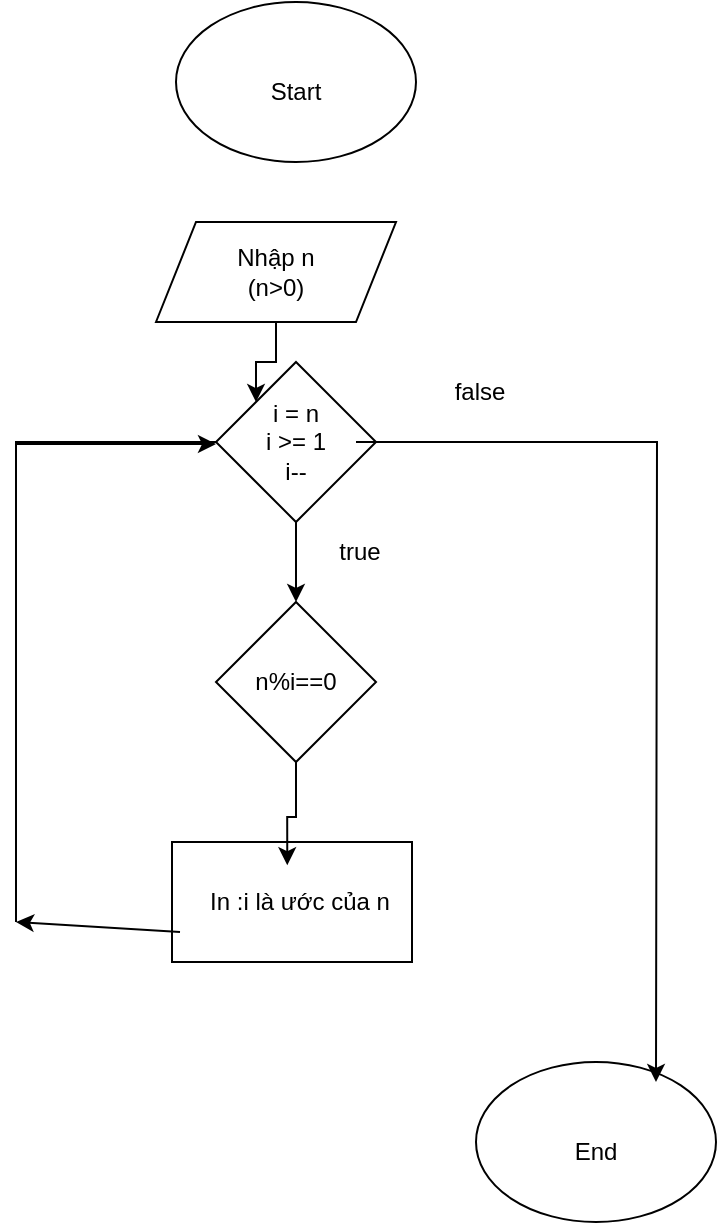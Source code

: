 <mxfile version="25.0.3">
  <diagram id="C5RBs43oDa-KdzZeNtuy" name="Page-1">
    <mxGraphModel dx="1042" dy="535" grid="1" gridSize="10" guides="1" tooltips="1" connect="1" arrows="1" fold="1" page="1" pageScale="1" pageWidth="827" pageHeight="1169" math="0" shadow="0">
      <root>
        <mxCell id="WIyWlLk6GJQsqaUBKTNV-0" />
        <mxCell id="WIyWlLk6GJQsqaUBKTNV-1" parent="WIyWlLk6GJQsqaUBKTNV-0" />
        <mxCell id="bkhnPEVlWW_FNbbbSNU9-11" value="" style="ellipse;whiteSpace=wrap;html=1;" vertex="1" parent="WIyWlLk6GJQsqaUBKTNV-1">
          <mxGeometry x="240" y="20" width="120" height="80" as="geometry" />
        </mxCell>
        <mxCell id="bkhnPEVlWW_FNbbbSNU9-12" value="Start" style="text;strokeColor=none;align=center;fillColor=none;html=1;verticalAlign=middle;whiteSpace=wrap;rounded=0;" vertex="1" parent="WIyWlLk6GJQsqaUBKTNV-1">
          <mxGeometry x="270" y="50" width="60" height="30" as="geometry" />
        </mxCell>
        <mxCell id="bkhnPEVlWW_FNbbbSNU9-13" value="" style="ellipse;whiteSpace=wrap;html=1;" vertex="1" parent="WIyWlLk6GJQsqaUBKTNV-1">
          <mxGeometry x="390" y="550" width="120" height="80" as="geometry" />
        </mxCell>
        <mxCell id="bkhnPEVlWW_FNbbbSNU9-14" value="End" style="text;strokeColor=none;align=center;fillColor=none;html=1;verticalAlign=middle;whiteSpace=wrap;rounded=0;" vertex="1" parent="WIyWlLk6GJQsqaUBKTNV-1">
          <mxGeometry x="420" y="580" width="60" height="30" as="geometry" />
        </mxCell>
        <mxCell id="bkhnPEVlWW_FNbbbSNU9-30" style="edgeStyle=orthogonalEdgeStyle;rounded=0;orthogonalLoop=1;jettySize=auto;html=1;entryX=0;entryY=0;entryDx=0;entryDy=0;" edge="1" parent="WIyWlLk6GJQsqaUBKTNV-1" source="bkhnPEVlWW_FNbbbSNU9-15" target="bkhnPEVlWW_FNbbbSNU9-17">
          <mxGeometry relative="1" as="geometry" />
        </mxCell>
        <mxCell id="bkhnPEVlWW_FNbbbSNU9-15" value="" style="shape=parallelogram;perimeter=parallelogramPerimeter;whiteSpace=wrap;html=1;fixedSize=1;" vertex="1" parent="WIyWlLk6GJQsqaUBKTNV-1">
          <mxGeometry x="230" y="130" width="120" height="50" as="geometry" />
        </mxCell>
        <mxCell id="bkhnPEVlWW_FNbbbSNU9-16" value="Nhập n (n&amp;gt;0)" style="text;strokeColor=none;align=center;fillColor=none;html=1;verticalAlign=middle;whiteSpace=wrap;rounded=0;" vertex="1" parent="WIyWlLk6GJQsqaUBKTNV-1">
          <mxGeometry x="260" y="140" width="60" height="30" as="geometry" />
        </mxCell>
        <mxCell id="bkhnPEVlWW_FNbbbSNU9-24" style="edgeStyle=orthogonalEdgeStyle;rounded=0;orthogonalLoop=1;jettySize=auto;html=1;entryX=0.5;entryY=0;entryDx=0;entryDy=0;" edge="1" parent="WIyWlLk6GJQsqaUBKTNV-1" source="bkhnPEVlWW_FNbbbSNU9-17" target="bkhnPEVlWW_FNbbbSNU9-19">
          <mxGeometry relative="1" as="geometry" />
        </mxCell>
        <mxCell id="bkhnPEVlWW_FNbbbSNU9-17" value="" style="rhombus;whiteSpace=wrap;html=1;" vertex="1" parent="WIyWlLk6GJQsqaUBKTNV-1">
          <mxGeometry x="260" y="200" width="80" height="80" as="geometry" />
        </mxCell>
        <mxCell id="bkhnPEVlWW_FNbbbSNU9-23" style="edgeStyle=orthogonalEdgeStyle;rounded=0;orthogonalLoop=1;jettySize=auto;html=1;" edge="1" parent="WIyWlLk6GJQsqaUBKTNV-1" source="bkhnPEVlWW_FNbbbSNU9-18">
          <mxGeometry relative="1" as="geometry">
            <mxPoint x="480" y="560" as="targetPoint" />
          </mxGeometry>
        </mxCell>
        <mxCell id="bkhnPEVlWW_FNbbbSNU9-18" value="i = n&lt;br&gt;i &amp;gt;= 1&lt;br&gt;i--" style="text;strokeColor=none;align=center;fillColor=none;html=1;verticalAlign=middle;whiteSpace=wrap;rounded=0;" vertex="1" parent="WIyWlLk6GJQsqaUBKTNV-1">
          <mxGeometry x="270" y="225" width="60" height="30" as="geometry" />
        </mxCell>
        <mxCell id="bkhnPEVlWW_FNbbbSNU9-19" value="" style="rhombus;whiteSpace=wrap;html=1;" vertex="1" parent="WIyWlLk6GJQsqaUBKTNV-1">
          <mxGeometry x="260" y="320" width="80" height="80" as="geometry" />
        </mxCell>
        <mxCell id="bkhnPEVlWW_FNbbbSNU9-20" value="n%i==0" style="text;strokeColor=none;align=center;fillColor=none;html=1;verticalAlign=middle;whiteSpace=wrap;rounded=0;" vertex="1" parent="WIyWlLk6GJQsqaUBKTNV-1">
          <mxGeometry x="270" y="345" width="60" height="30" as="geometry" />
        </mxCell>
        <mxCell id="bkhnPEVlWW_FNbbbSNU9-21" value="" style="rounded=0;whiteSpace=wrap;html=1;" vertex="1" parent="WIyWlLk6GJQsqaUBKTNV-1">
          <mxGeometry x="238" y="440" width="120" height="60" as="geometry" />
        </mxCell>
        <mxCell id="bkhnPEVlWW_FNbbbSNU9-27" style="edgeStyle=orthogonalEdgeStyle;rounded=0;orthogonalLoop=1;jettySize=auto;html=1;exitX=0;exitY=0.5;exitDx=0;exitDy=0;" edge="1" parent="WIyWlLk6GJQsqaUBKTNV-1" source="bkhnPEVlWW_FNbbbSNU9-17">
          <mxGeometry relative="1" as="geometry">
            <mxPoint x="260" y="241" as="targetPoint" />
            <Array as="points">
              <mxPoint x="160" y="240" />
              <mxPoint x="160" y="241" />
              <mxPoint x="260" y="241" />
            </Array>
          </mxGeometry>
        </mxCell>
        <mxCell id="bkhnPEVlWW_FNbbbSNU9-22" value="In :i là ước của n" style="text;strokeColor=none;align=center;fillColor=none;html=1;verticalAlign=middle;whiteSpace=wrap;rounded=0;" vertex="1" parent="WIyWlLk6GJQsqaUBKTNV-1">
          <mxGeometry x="242" y="455" width="120" height="30" as="geometry" />
        </mxCell>
        <mxCell id="bkhnPEVlWW_FNbbbSNU9-25" style="edgeStyle=orthogonalEdgeStyle;rounded=0;orthogonalLoop=1;jettySize=auto;html=1;entryX=0.447;entryY=-0.113;entryDx=0;entryDy=0;entryPerimeter=0;" edge="1" parent="WIyWlLk6GJQsqaUBKTNV-1" source="bkhnPEVlWW_FNbbbSNU9-19" target="bkhnPEVlWW_FNbbbSNU9-22">
          <mxGeometry relative="1" as="geometry" />
        </mxCell>
        <mxCell id="bkhnPEVlWW_FNbbbSNU9-28" value="" style="endArrow=none;html=1;rounded=0;" edge="1" parent="WIyWlLk6GJQsqaUBKTNV-1">
          <mxGeometry width="50" height="50" relative="1" as="geometry">
            <mxPoint x="160" y="480" as="sourcePoint" />
            <mxPoint x="160" y="240" as="targetPoint" />
          </mxGeometry>
        </mxCell>
        <mxCell id="bkhnPEVlWW_FNbbbSNU9-29" value="" style="endArrow=classic;html=1;rounded=0;exitX=0;exitY=1;exitDx=0;exitDy=0;" edge="1" parent="WIyWlLk6GJQsqaUBKTNV-1" source="bkhnPEVlWW_FNbbbSNU9-22">
          <mxGeometry width="50" height="50" relative="1" as="geometry">
            <mxPoint x="70" y="202.5" as="sourcePoint" />
            <mxPoint x="160" y="480" as="targetPoint" />
          </mxGeometry>
        </mxCell>
        <mxCell id="bkhnPEVlWW_FNbbbSNU9-31" value="false" style="text;strokeColor=none;align=center;fillColor=none;html=1;verticalAlign=middle;whiteSpace=wrap;rounded=0;" vertex="1" parent="WIyWlLk6GJQsqaUBKTNV-1">
          <mxGeometry x="362" y="200" width="60" height="30" as="geometry" />
        </mxCell>
        <mxCell id="bkhnPEVlWW_FNbbbSNU9-33" value="true" style="text;strokeColor=none;align=center;fillColor=none;html=1;verticalAlign=middle;whiteSpace=wrap;rounded=0;" vertex="1" parent="WIyWlLk6GJQsqaUBKTNV-1">
          <mxGeometry x="302" y="280" width="60" height="30" as="geometry" />
        </mxCell>
      </root>
    </mxGraphModel>
  </diagram>
</mxfile>
